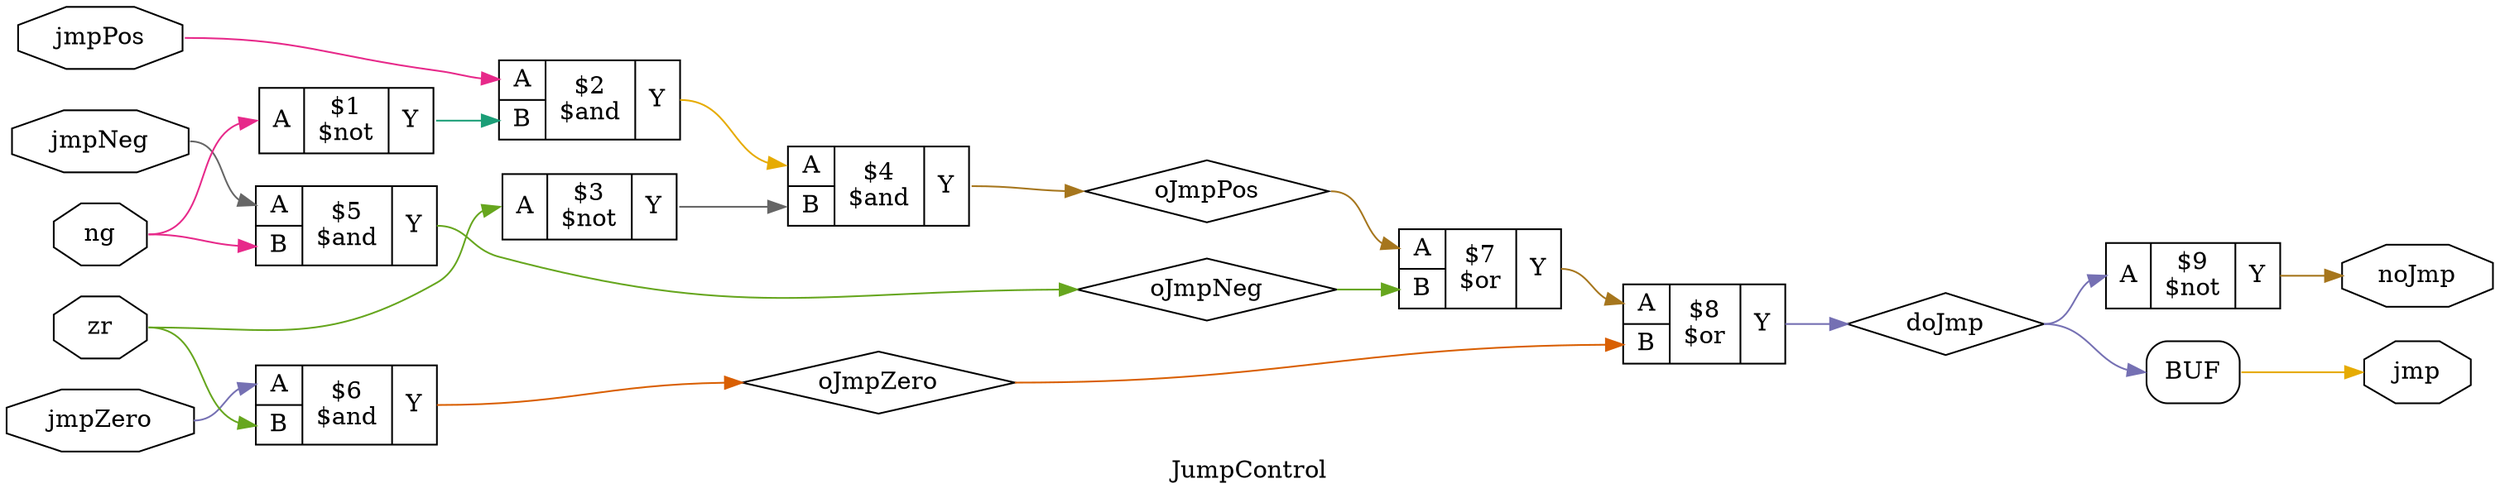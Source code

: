 digraph "JumpControl" {
label="JumpControl";
rankdir="LR";
remincross=true;
n5 [ shape=diamond, label="doJmp", color="black", fontcolor="black" ];
n6 [ shape=octagon, label="jmp", color="black", fontcolor="black" ];
n7 [ shape=octagon, label="jmpNeg", color="black", fontcolor="black" ];
n8 [ shape=octagon, label="jmpPos", color="black", fontcolor="black" ];
n9 [ shape=octagon, label="jmpZero", color="black", fontcolor="black" ];
n10 [ shape=octagon, label="ng", color="black", fontcolor="black" ];
n11 [ shape=octagon, label="noJmp", color="black", fontcolor="black" ];
n12 [ shape=diamond, label="oJmpNeg", color="black", fontcolor="black" ];
n13 [ shape=diamond, label="oJmpPos", color="black", fontcolor="black" ];
n14 [ shape=diamond, label="oJmpZero", color="black", fontcolor="black" ];
n15 [ shape=octagon, label="zr", color="black", fontcolor="black" ];
{ rank="source"; n10; n15; n7; n8; n9;}
{ rank="sink"; n11; n6;}
c19 [ shape=record, label="{{<p16> A|<p17> B}|$5\n$and|{<p18> Y}}" ];
c20 [ shape=record, label="{{<p16> A|<p17> B}|$6\n$and|{<p18> Y}}" ];
c21 [ shape=record, label="{{<p16> A|<p17> B}|$2\n$and|{<p18> Y}}" ];
c22 [ shape=record, label="{{<p16> A|<p17> B}|$4\n$and|{<p18> Y}}" ];
c23 [ shape=record, label="{{<p16> A}|$9\n$not|{<p18> Y}}" ];
c24 [ shape=record, label="{{<p16> A}|$1\n$not|{<p18> Y}}" ];
c25 [ shape=record, label="{{<p16> A}|$3\n$not|{<p18> Y}}" ];
c26 [ shape=record, label="{{<p16> A|<p17> B}|$7\n$or|{<p18> Y}}" ];
c27 [ shape=record, label="{{<p16> A|<p17> B}|$8\n$or|{<p18> Y}}" ];
x0 [shape=box, style=rounded, label="BUF"];
c21:p18:e -> c22:p16:w [colorscheme="dark28", color="6", fontcolor="6", label=""];
n10:e -> c19:p17:w [colorscheme="dark28", color="4", fontcolor="4", label=""];
n10:e -> c24:p16:w [colorscheme="dark28", color="4", fontcolor="4", label=""];
c23:p18:e -> n11:w [colorscheme="dark28", color="7", fontcolor="7", label=""];
c19:p18:e -> n12:w [colorscheme="dark28", color="5", fontcolor="5", label=""];
n12:e -> c26:p17:w [colorscheme="dark28", color="5", fontcolor="5", label=""];
c22:p18:e -> n13:w [colorscheme="dark28", color="7", fontcolor="7", label=""];
n13:e -> c26:p16:w [colorscheme="dark28", color="7", fontcolor="7", label=""];
c20:p18:e -> n14:w [colorscheme="dark28", color="2", fontcolor="2", label=""];
n14:e -> c27:p17:w [colorscheme="dark28", color="2", fontcolor="2", label=""];
n15:e -> c20:p17:w [colorscheme="dark28", color="5", fontcolor="5", label=""];
n15:e -> c25:p16:w [colorscheme="dark28", color="5", fontcolor="5", label=""];
c24:p18:e -> c21:p17:w [colorscheme="dark28", color="1", fontcolor="1", label=""];
c25:p18:e -> c22:p17:w [colorscheme="dark28", color="8", fontcolor="8", label=""];
c26:p18:e -> c27:p16:w [colorscheme="dark28", color="7", fontcolor="7", label=""];
c27:p18:e -> n5:w [colorscheme="dark28", color="3", fontcolor="3", label=""];
n5:e -> c23:p16:w [colorscheme="dark28", color="3", fontcolor="3", label=""];
n5:e -> x0:w:w [colorscheme="dark28", color="3", fontcolor="3", label=""];
x0:e:e -> n6:w [colorscheme="dark28", color="6", fontcolor="6", label=""];
n7:e -> c19:p16:w [colorscheme="dark28", color="8", fontcolor="8", label=""];
n8:e -> c21:p16:w [colorscheme="dark28", color="4", fontcolor="4", label=""];
n9:e -> c20:p16:w [colorscheme="dark28", color="3", fontcolor="3", label=""];
}
